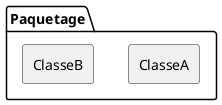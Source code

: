 @startuml
hide circle
skinparam backgroundcolor transparent
package Paquetage {
  rectangle ClasseA
  rectangle ClasseB
}

@enduml